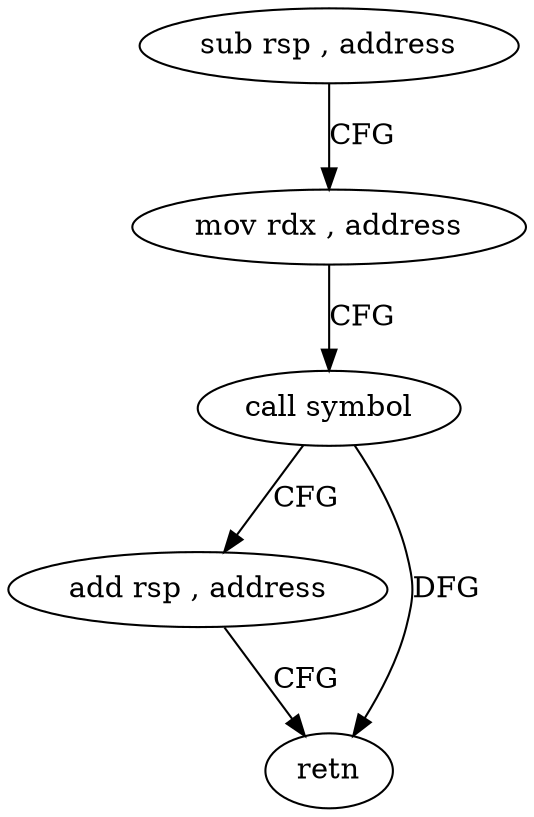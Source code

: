 digraph "func" {
"4318371" [label = "sub rsp , address" ]
"4318375" [label = "mov rdx , address" ]
"4318382" [label = "call symbol" ]
"4318387" [label = "add rsp , address" ]
"4318391" [label = "retn" ]
"4318371" -> "4318375" [ label = "CFG" ]
"4318375" -> "4318382" [ label = "CFG" ]
"4318382" -> "4318387" [ label = "CFG" ]
"4318382" -> "4318391" [ label = "DFG" ]
"4318387" -> "4318391" [ label = "CFG" ]
}
